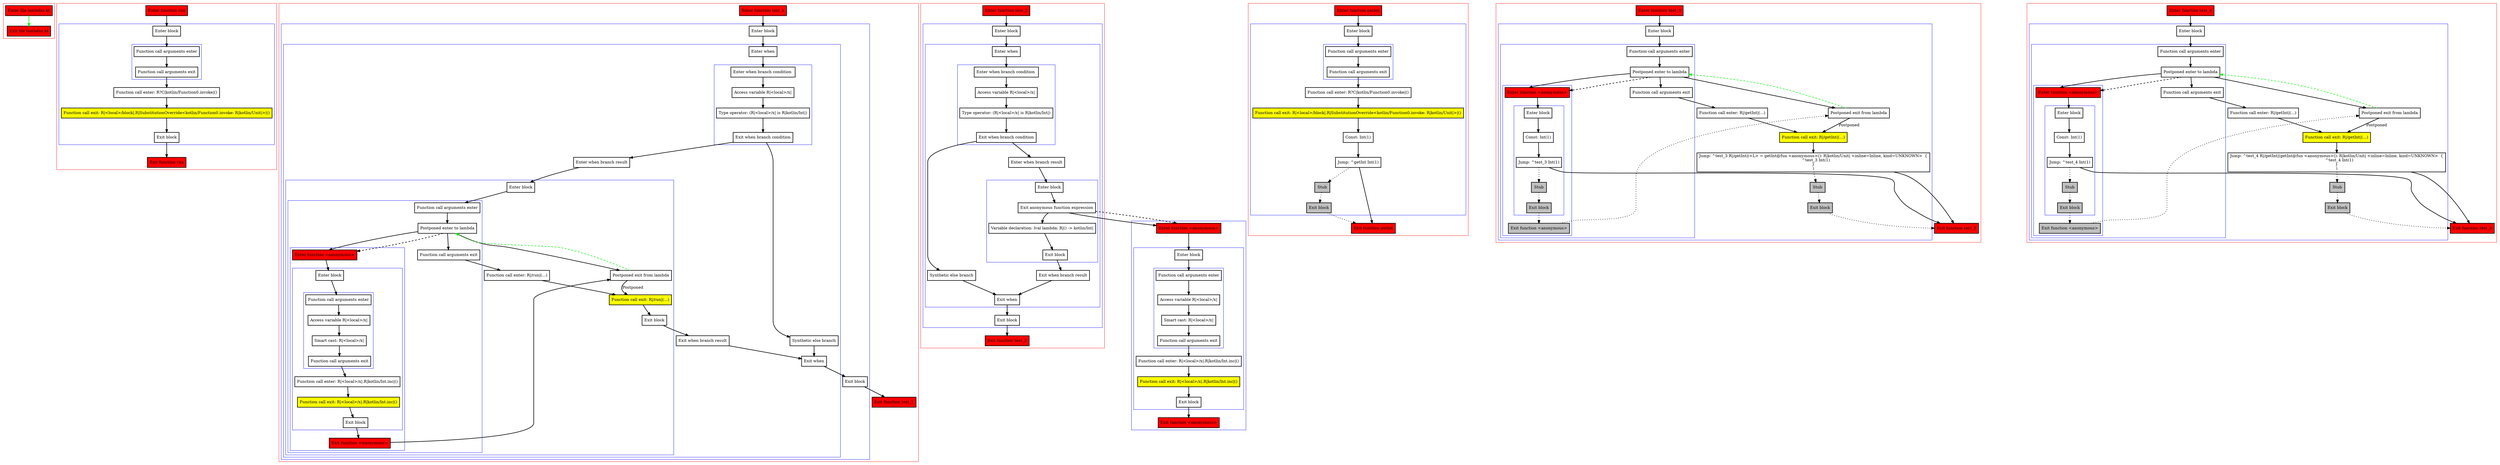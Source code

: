 digraph lambdas_kt {
    graph [nodesep=3]
    node [shape=box penwidth=2]
    edge [penwidth=2]

    subgraph cluster_0 {
        color=red
        0 [label="Enter file lambdas.kt" style="filled" fillcolor=red];
        1 [label="Exit file lambdas.kt" style="filled" fillcolor=red];
    }
    0 -> {1} [color=green];

    subgraph cluster_1 {
        color=red
        2 [label="Enter function run" style="filled" fillcolor=red];
        subgraph cluster_2 {
            color=blue
            3 [label="Enter block"];
            subgraph cluster_3 {
                color=blue
                4 [label="Function call arguments enter"];
                5 [label="Function call arguments exit"];
            }
            6 [label="Function call enter: R?C|kotlin/Function0.invoke|()"];
            7 [label="Function call exit: R|<local>/block|.R|SubstitutionOverride<kotlin/Function0.invoke: R|kotlin/Unit|>|()" style="filled" fillcolor=yellow];
            8 [label="Exit block"];
        }
        9 [label="Exit function run" style="filled" fillcolor=red];
    }
    2 -> {3};
    3 -> {4};
    4 -> {5};
    5 -> {6};
    6 -> {7};
    7 -> {8};
    8 -> {9};

    subgraph cluster_4 {
        color=red
        10 [label="Enter function test_1" style="filled" fillcolor=red];
        subgraph cluster_5 {
            color=blue
            11 [label="Enter block"];
            subgraph cluster_6 {
                color=blue
                12 [label="Enter when"];
                subgraph cluster_7 {
                    color=blue
                    13 [label="Enter when branch condition "];
                    14 [label="Access variable R|<local>/x|"];
                    15 [label="Type operator: (R|<local>/x| is R|kotlin/Int|)"];
                    16 [label="Exit when branch condition"];
                }
                17 [label="Synthetic else branch"];
                18 [label="Enter when branch result"];
                subgraph cluster_8 {
                    color=blue
                    19 [label="Enter block"];
                    subgraph cluster_9 {
                        color=blue
                        20 [label="Function call arguments enter"];
                        21 [label="Postponed enter to lambda"];
                        subgraph cluster_10 {
                            color=blue
                            22 [label="Enter function <anonymous>" style="filled" fillcolor=red];
                            subgraph cluster_11 {
                                color=blue
                                23 [label="Enter block"];
                                subgraph cluster_12 {
                                    color=blue
                                    24 [label="Function call arguments enter"];
                                    25 [label="Access variable R|<local>/x|"];
                                    26 [label="Smart cast: R|<local>/x|"];
                                    27 [label="Function call arguments exit"];
                                }
                                28 [label="Function call enter: R|<local>/x|.R|kotlin/Int.inc|()"];
                                29 [label="Function call exit: R|<local>/x|.R|kotlin/Int.inc|()" style="filled" fillcolor=yellow];
                                30 [label="Exit block"];
                            }
                            31 [label="Exit function <anonymous>" style="filled" fillcolor=red];
                        }
                        32 [label="Function call arguments exit"];
                    }
                    33 [label="Function call enter: R|/run|(...)"];
                    34 [label="Postponed exit from lambda"];
                    35 [label="Function call exit: R|/run|(...)" style="filled" fillcolor=yellow];
                    36 [label="Exit block"];
                }
                37 [label="Exit when branch result"];
                38 [label="Exit when"];
            }
            39 [label="Exit block"];
        }
        40 [label="Exit function test_1" style="filled" fillcolor=red];
    }
    10 -> {11};
    11 -> {12};
    12 -> {13};
    13 -> {14};
    14 -> {15};
    15 -> {16};
    16 -> {17 18};
    17 -> {38};
    18 -> {19};
    19 -> {20};
    20 -> {21};
    21 -> {22 32 34};
    21 -> {22} [style=dashed];
    22 -> {23};
    23 -> {24};
    24 -> {25};
    25 -> {26};
    26 -> {27};
    27 -> {28};
    28 -> {29};
    29 -> {30};
    30 -> {31};
    31 -> {34};
    32 -> {33};
    33 -> {35};
    34 -> {21} [color=green style=dashed];
    34 -> {35} [label="Postponed"];
    35 -> {36};
    36 -> {37};
    37 -> {38};
    38 -> {39};
    39 -> {40};

    subgraph cluster_13 {
        color=red
        41 [label="Enter function test_2" style="filled" fillcolor=red];
        subgraph cluster_14 {
            color=blue
            42 [label="Enter block"];
            subgraph cluster_15 {
                color=blue
                43 [label="Enter when"];
                subgraph cluster_16 {
                    color=blue
                    44 [label="Enter when branch condition "];
                    45 [label="Access variable R|<local>/x|"];
                    46 [label="Type operator: (R|<local>/x| is R|kotlin/Int|)"];
                    47 [label="Exit when branch condition"];
                }
                48 [label="Synthetic else branch"];
                49 [label="Enter when branch result"];
                subgraph cluster_17 {
                    color=blue
                    50 [label="Enter block"];
                    51 [label="Exit anonymous function expression"];
                    52 [label="Variable declaration: lval lambda: R|() -> kotlin/Int|"];
                    53 [label="Exit block"];
                }
                54 [label="Exit when branch result"];
                55 [label="Exit when"];
            }
            56 [label="Exit block"];
        }
        57 [label="Exit function test_2" style="filled" fillcolor=red];
    }
    subgraph cluster_18 {
        color=blue
        58 [label="Enter function <anonymous>" style="filled" fillcolor=red];
        subgraph cluster_19 {
            color=blue
            59 [label="Enter block"];
            subgraph cluster_20 {
                color=blue
                60 [label="Function call arguments enter"];
                61 [label="Access variable R|<local>/x|"];
                62 [label="Smart cast: R|<local>/x|"];
                63 [label="Function call arguments exit"];
            }
            64 [label="Function call enter: R|<local>/x|.R|kotlin/Int.inc|()"];
            65 [label="Function call exit: R|<local>/x|.R|kotlin/Int.inc|()" style="filled" fillcolor=yellow];
            66 [label="Exit block"];
        }
        67 [label="Exit function <anonymous>" style="filled" fillcolor=red];
    }
    41 -> {42};
    42 -> {43};
    43 -> {44};
    44 -> {45};
    45 -> {46};
    46 -> {47};
    47 -> {48 49};
    48 -> {55};
    49 -> {50};
    50 -> {51};
    51 -> {52 58};
    51 -> {58} [style=dashed];
    52 -> {53};
    53 -> {54};
    54 -> {55};
    55 -> {56};
    56 -> {57};
    58 -> {59};
    59 -> {60};
    60 -> {61};
    61 -> {62};
    62 -> {63};
    63 -> {64};
    64 -> {65};
    65 -> {66};
    66 -> {67};

    subgraph cluster_21 {
        color=red
        68 [label="Enter function getInt" style="filled" fillcolor=red];
        subgraph cluster_22 {
            color=blue
            69 [label="Enter block"];
            subgraph cluster_23 {
                color=blue
                70 [label="Function call arguments enter"];
                71 [label="Function call arguments exit"];
            }
            72 [label="Function call enter: R?C|kotlin/Function0.invoke|()"];
            73 [label="Function call exit: R|<local>/block|.R|SubstitutionOverride<kotlin/Function0.invoke: R|kotlin/Unit|>|()" style="filled" fillcolor=yellow];
            74 [label="Const: Int(1)"];
            75 [label="Jump: ^getInt Int(1)"];
            76 [label="Stub" style="filled" fillcolor=gray];
            77 [label="Exit block" style="filled" fillcolor=gray];
        }
        78 [label="Exit function getInt" style="filled" fillcolor=red];
    }
    68 -> {69};
    69 -> {70};
    70 -> {71};
    71 -> {72};
    72 -> {73};
    73 -> {74};
    74 -> {75};
    75 -> {78};
    75 -> {76} [style=dotted];
    76 -> {77} [style=dotted];
    77 -> {78} [style=dotted];

    subgraph cluster_24 {
        color=red
        79 [label="Enter function test_3" style="filled" fillcolor=red];
        subgraph cluster_25 {
            color=blue
            80 [label="Enter block"];
            subgraph cluster_26 {
                color=blue
                81 [label="Function call arguments enter"];
                82 [label="Postponed enter to lambda"];
                subgraph cluster_27 {
                    color=blue
                    83 [label="Enter function <anonymous>" style="filled" fillcolor=red];
                    subgraph cluster_28 {
                        color=blue
                        84 [label="Enter block"];
                        85 [label="Const: Int(1)"];
                        86 [label="Jump: ^test_3 Int(1)"];
                        87 [label="Stub" style="filled" fillcolor=gray];
                        88 [label="Exit block" style="filled" fillcolor=gray];
                    }
                    89 [label="Exit function <anonymous>" style="filled" fillcolor=gray];
                }
                90 [label="Function call arguments exit"];
            }
            91 [label="Function call enter: R|/getInt|(...)"];
            92 [label="Postponed exit from lambda"];
            93 [label="Function call exit: R|/getInt|(...)" style="filled" fillcolor=yellow];
            94 [label="Jump: ^test_3 R|/getInt|(<L> = getInt@fun <anonymous>(): R|kotlin/Unit| <inline=Inline, kind=UNKNOWN>  {
    ^test_3 Int(1)
}
)"];
            95 [label="Stub" style="filled" fillcolor=gray];
            96 [label="Exit block" style="filled" fillcolor=gray];
        }
        97 [label="Exit function test_3" style="filled" fillcolor=red];
    }
    79 -> {80};
    80 -> {81};
    81 -> {82};
    82 -> {83 90 92};
    82 -> {83} [style=dashed];
    83 -> {84};
    84 -> {85};
    85 -> {86};
    86 -> {97};
    86 -> {87} [style=dotted];
    87 -> {88} [style=dotted];
    88 -> {89} [style=dotted];
    89 -> {92} [style=dotted];
    90 -> {91};
    91 -> {93};
    92 -> {82} [color=green style=dashed];
    92 -> {93} [label="Postponed"];
    93 -> {94};
    94 -> {97};
    94 -> {95} [style=dotted];
    95 -> {96} [style=dotted];
    96 -> {97} [style=dotted];

    subgraph cluster_29 {
        color=red
        98 [label="Enter function test_4" style="filled" fillcolor=red];
        subgraph cluster_30 {
            color=blue
            99 [label="Enter block"];
            subgraph cluster_31 {
                color=blue
                100 [label="Function call arguments enter"];
                101 [label="Postponed enter to lambda"];
                subgraph cluster_32 {
                    color=blue
                    102 [label="Enter function <anonymous>" style="filled" fillcolor=red];
                    subgraph cluster_33 {
                        color=blue
                        103 [label="Enter block"];
                        104 [label="Const: Int(1)"];
                        105 [label="Jump: ^test_4 Int(1)"];
                        106 [label="Stub" style="filled" fillcolor=gray];
                        107 [label="Exit block" style="filled" fillcolor=gray];
                    }
                    108 [label="Exit function <anonymous>" style="filled" fillcolor=gray];
                }
                109 [label="Function call arguments exit"];
            }
            110 [label="Function call enter: R|/getInt|(...)"];
            111 [label="Postponed exit from lambda"];
            112 [label="Function call exit: R|/getInt|(...)" style="filled" fillcolor=yellow];
            113 [label="Jump: ^test_4 R|/getInt|(getInt@fun <anonymous>(): R|kotlin/Unit| <inline=Inline, kind=UNKNOWN>  {
    ^test_4 Int(1)
}
)"];
            114 [label="Stub" style="filled" fillcolor=gray];
            115 [label="Exit block" style="filled" fillcolor=gray];
        }
        116 [label="Exit function test_4" style="filled" fillcolor=red];
    }
    98 -> {99};
    99 -> {100};
    100 -> {101};
    101 -> {102 109 111};
    101 -> {102} [style=dashed];
    102 -> {103};
    103 -> {104};
    104 -> {105};
    105 -> {116};
    105 -> {106} [style=dotted];
    106 -> {107} [style=dotted];
    107 -> {108} [style=dotted];
    108 -> {111} [style=dotted];
    109 -> {110};
    110 -> {112};
    111 -> {101} [color=green style=dashed];
    111 -> {112} [label="Postponed"];
    112 -> {113};
    113 -> {116};
    113 -> {114} [style=dotted];
    114 -> {115} [style=dotted];
    115 -> {116} [style=dotted];

}
